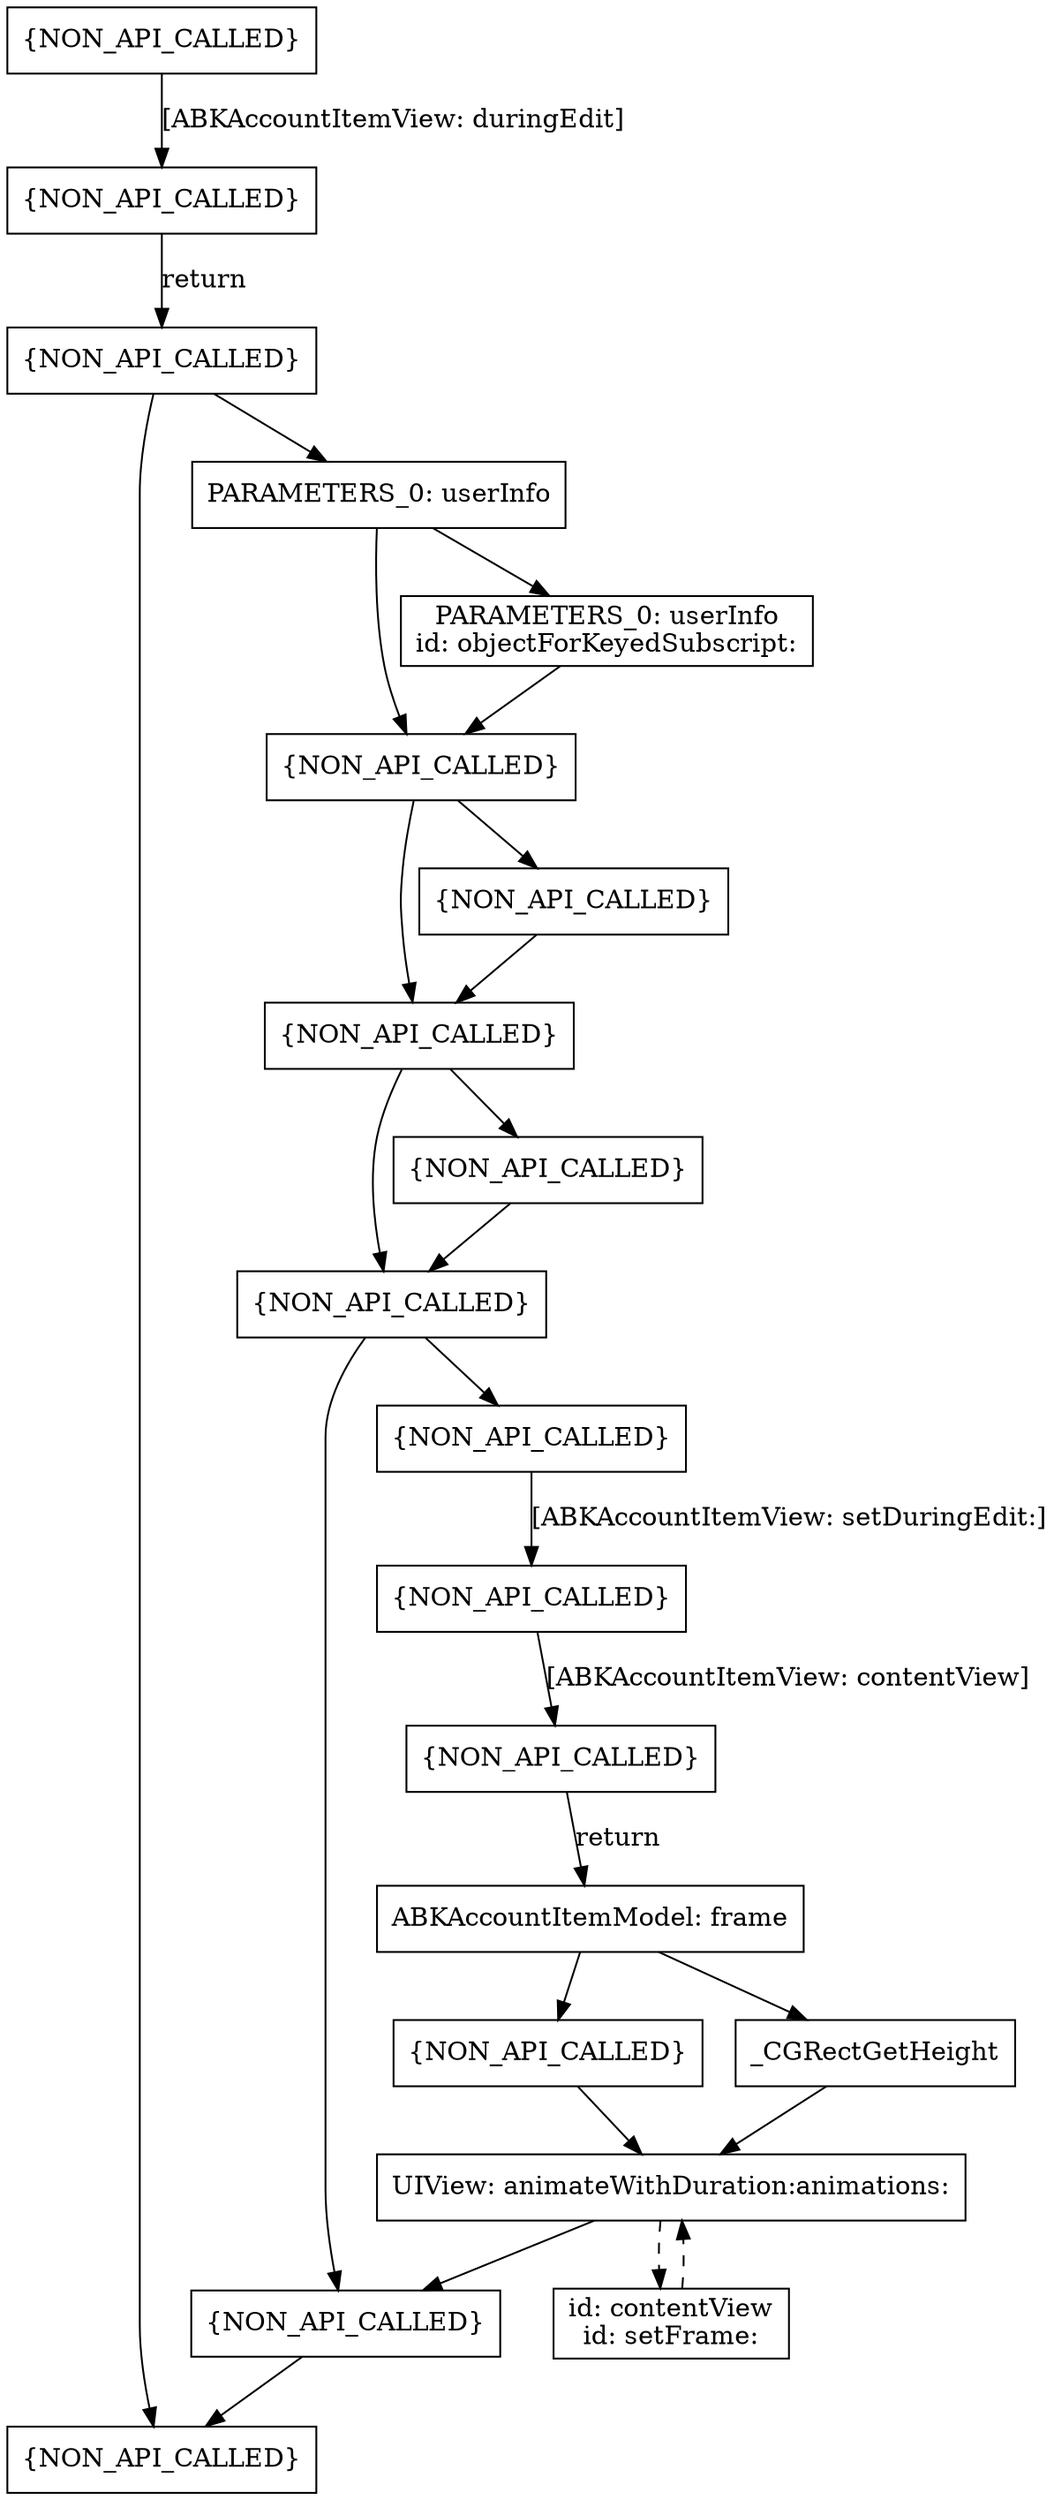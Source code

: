 digraph "ABKAccountItemView: handleShouldEndEditNotification:" {
	"0x10003ad20" [label="{NON_API_CALLED}" shape=box]
	"0x10003ad600x10003af78" [label="{NON_API_CALLED}" shape=box]
	"0x10003ad64" [label="{NON_API_CALLED}" shape=box]
	"0x10003ae80" [label="{NON_API_CALLED}" shape=box]
	"0x10003ad68" [label="PARAMETERS_0: userInfo
" shape=box]
	"0x10003ae14" [label="{NON_API_CALLED}" shape=box]
	"0x10003ada0" [label="PARAMETERS_0: userInfo
id: objectForKeyedSubscript:
" shape=box]
	"0x10003ae30" [label="{NON_API_CALLED}" shape=box]
	"0x10003ae28" [label="{NON_API_CALLED}" shape=box]
	"0x10003ae48" [label="{NON_API_CALLED}" shape=box]
	"0x10003ae3c" [label="{NON_API_CALLED}" shape=box]
	"0x10003ae7c" [label="{NON_API_CALLED}" shape=box]
	"0x10003ae5c" [label="{NON_API_CALLED}" shape=box]
	"0x10003ae780x10003aa90" [label="{NON_API_CALLED}" shape=box]
	"0x10003aad00x10003afa8" [label="{NON_API_CALLED}" shape=box]
	"0x10003ae780x10003aad4" [label="ABKAccountItemModel: frame
" shape=box]
	"0x10003ae780x10003ab54" [label="{NON_API_CALLED}" shape=box]
	"0x10003ae780x10003ab28" [label=_CGRectGetHeight
 shape=box]
	"0x10003ae780x10003ab58" [label="UIView: animateWithDuration:animations:
" shape=box]
	"0x10003ac1c" [label="id: contentView
id: setFrame:
" shape=box]
	"0x10003ae780x10003ab58" -> "0x10003ac1c" [style=dashed]
	"0x10003ac1c" -> "0x10003ae780x10003ab58" [style=dashed]
	"0x10003ad20" -> "0x10003ad600x10003af78" [label="[ABKAccountItemView: duringEdit]"]
	"0x10003ad600x10003af78" -> "0x10003ad64" [label=return]
	"0x10003ad64" -> "0x10003ae80"
	"0x10003ad64" -> "0x10003ad68"
	"0x10003ad68" -> "0x10003ae14"
	"0x10003ad68" -> "0x10003ada0"
	"0x10003ae14" -> "0x10003ae30"
	"0x10003ae14" -> "0x10003ae28"
	"0x10003ada0" -> "0x10003ae14"
	"0x10003ae30" -> "0x10003ae48"
	"0x10003ae30" -> "0x10003ae3c"
	"0x10003ae28" -> "0x10003ae30"
	"0x10003ae48" -> "0x10003ae7c"
	"0x10003ae48" -> "0x10003ae5c"
	"0x10003ae3c" -> "0x10003ae48"
	"0x10003ae7c" -> "0x10003ae80"
	"0x10003ae5c" -> "0x10003ae780x10003aa90" [label="[ABKAccountItemView: setDuringEdit:]"]
	"0x10003ae780x10003aa90" -> "0x10003aad00x10003afa8" [label="[ABKAccountItemView: contentView]"]
	"0x10003aad00x10003afa8" -> "0x10003ae780x10003aad4" [label=return]
	"0x10003ae780x10003aad4" -> "0x10003ae780x10003ab54"
	"0x10003ae780x10003aad4" -> "0x10003ae780x10003ab28"
	"0x10003ae780x10003ab54" -> "0x10003ae780x10003ab58"
	"0x10003ae780x10003ab28" -> "0x10003ae780x10003ab58"
	"0x10003ae780x10003ab58" -> "0x10003ae7c"
}
